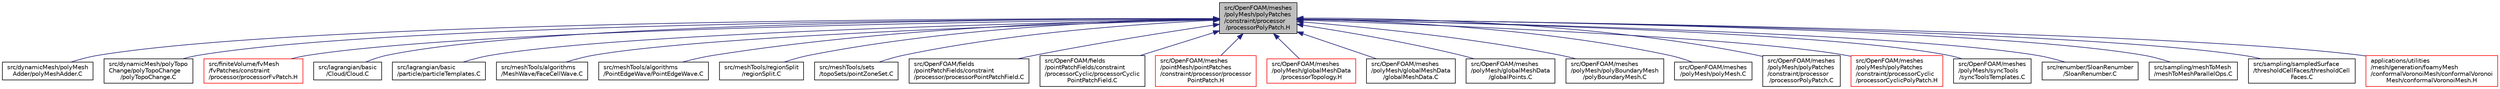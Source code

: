 digraph "src/OpenFOAM/meshes/polyMesh/polyPatches/constraint/processor/processorPolyPatch.H"
{
  bgcolor="transparent";
  edge [fontname="Helvetica",fontsize="10",labelfontname="Helvetica",labelfontsize="10"];
  node [fontname="Helvetica",fontsize="10",shape=record];
  Node240 [label="src/OpenFOAM/meshes\l/polyMesh/polyPatches\l/constraint/processor\l/processorPolyPatch.H",height=0.2,width=0.4,color="black", fillcolor="grey75", style="filled", fontcolor="black"];
  Node240 -> Node241 [dir="back",color="midnightblue",fontsize="10",style="solid",fontname="Helvetica"];
  Node241 [label="src/dynamicMesh/polyMesh\lAdder/polyMeshAdder.C",height=0.2,width=0.4,color="black",URL="$a00674.html"];
  Node240 -> Node242 [dir="back",color="midnightblue",fontsize="10",style="solid",fontname="Helvetica"];
  Node242 [label="src/dynamicMesh/polyTopo\lChange/polyTopoChange\l/polyTopoChange.C",height=0.2,width=0.4,color="black",URL="$a00788.html"];
  Node240 -> Node243 [dir="back",color="midnightblue",fontsize="10",style="solid",fontname="Helvetica"];
  Node243 [label="src/finiteVolume/fvMesh\l/fvPatches/constraint\l/processor/processorFvPatch.H",height=0.2,width=0.4,color="red",URL="$a03800.html"];
  Node240 -> Node269 [dir="back",color="midnightblue",fontsize="10",style="solid",fontname="Helvetica"];
  Node269 [label="src/lagrangian/basic\l/Cloud/Cloud.C",height=0.2,width=0.4,color="black",URL="$a05522.html"];
  Node240 -> Node270 [dir="back",color="midnightblue",fontsize="10",style="solid",fontname="Helvetica"];
  Node270 [label="src/lagrangian/basic\l/particle/particleTemplates.C",height=0.2,width=0.4,color="black",URL="$a05579.html"];
  Node240 -> Node271 [dir="back",color="midnightblue",fontsize="10",style="solid",fontname="Helvetica"];
  Node271 [label="src/meshTools/algorithms\l/MeshWave/FaceCellWave.C",height=0.2,width=0.4,color="black",URL="$a07850.html"];
  Node240 -> Node272 [dir="back",color="midnightblue",fontsize="10",style="solid",fontname="Helvetica"];
  Node272 [label="src/meshTools/algorithms\l/PointEdgeWave/PointEdgeWave.C",height=0.2,width=0.4,color="black",URL="$a07919.html"];
  Node240 -> Node273 [dir="back",color="midnightblue",fontsize="10",style="solid",fontname="Helvetica"];
  Node273 [label="src/meshTools/regionSplit\l/regionSplit.C",height=0.2,width=0.4,color="black",URL="$a08462.html"];
  Node240 -> Node274 [dir="back",color="midnightblue",fontsize="10",style="solid",fontname="Helvetica"];
  Node274 [label="src/meshTools/sets\l/topoSets/pointZoneSet.C",height=0.2,width=0.4,color="black",URL="$a08837.html"];
  Node240 -> Node275 [dir="back",color="midnightblue",fontsize="10",style="solid",fontname="Helvetica"];
  Node275 [label="src/OpenFOAM/fields\l/pointPatchFields/constraint\l/processor/processorPointPatchField.C",height=0.2,width=0.4,color="black",URL="$a10727.html"];
  Node240 -> Node276 [dir="back",color="midnightblue",fontsize="10",style="solid",fontname="Helvetica"];
  Node276 [label="src/OpenFOAM/fields\l/pointPatchFields/constraint\l/processorCyclic/processorCyclic\lPointPatchField.C",height=0.2,width=0.4,color="black",URL="$a10739.html"];
  Node240 -> Node277 [dir="back",color="midnightblue",fontsize="10",style="solid",fontname="Helvetica"];
  Node277 [label="src/OpenFOAM/meshes\l/pointMesh/pointPatches\l/constraint/processor/processor\lPointPatch.H",height=0.2,width=0.4,color="red",URL="$a12221.html"];
  Node240 -> Node289 [dir="back",color="midnightblue",fontsize="10",style="solid",fontname="Helvetica"];
  Node289 [label="src/OpenFOAM/meshes\l/polyMesh/globalMeshData\l/processorTopology.H",height=0.2,width=0.4,color="red",URL="$a12305.html"];
  Node240 -> Node304 [dir="back",color="midnightblue",fontsize="10",style="solid",fontname="Helvetica"];
  Node304 [label="src/OpenFOAM/meshes\l/polyMesh/globalMeshData\l/globalMeshData.C",height=0.2,width=0.4,color="black",URL="$a12290.html"];
  Node240 -> Node318 [dir="back",color="midnightblue",fontsize="10",style="solid",fontname="Helvetica"];
  Node318 [label="src/OpenFOAM/meshes\l/polyMesh/globalMeshData\l/globalPoints.C",height=0.2,width=0.4,color="black",URL="$a12299.html"];
  Node240 -> Node306 [dir="back",color="midnightblue",fontsize="10",style="solid",fontname="Helvetica"];
  Node306 [label="src/OpenFOAM/meshes\l/polyMesh/polyBoundaryMesh\l/polyBoundaryMesh.C",height=0.2,width=0.4,color="black",URL="$a12380.html"];
  Node240 -> Node307 [dir="back",color="midnightblue",fontsize="10",style="solid",fontname="Helvetica"];
  Node307 [label="src/OpenFOAM/meshes\l/polyMesh/polyMesh.C",height=0.2,width=0.4,color="black",URL="$a12395.html"];
  Node240 -> Node319 [dir="back",color="midnightblue",fontsize="10",style="solid",fontname="Helvetica"];
  Node319 [label="src/OpenFOAM/meshes\l/polyMesh/polyPatches\l/constraint/processor\l/processorPolyPatch.C",height=0.2,width=0.4,color="black",URL="$a12482.html"];
  Node240 -> Node320 [dir="back",color="midnightblue",fontsize="10",style="solid",fontname="Helvetica"];
  Node320 [label="src/OpenFOAM/meshes\l/polyMesh/polyPatches\l/constraint/processorCyclic\l/processorCyclicPolyPatch.H",height=0.2,width=0.4,color="red",URL="$a12491.html"];
  Node240 -> Node311 [dir="back",color="midnightblue",fontsize="10",style="solid",fontname="Helvetica"];
  Node311 [label="src/OpenFOAM/meshes\l/polyMesh/syncTools\l/syncToolsTemplates.C",height=0.2,width=0.4,color="black",URL="$a12539.html"];
  Node240 -> Node323 [dir="back",color="midnightblue",fontsize="10",style="solid",fontname="Helvetica"];
  Node323 [label="src/renumber/SloanRenumber\l/SloanRenumber.C",height=0.2,width=0.4,color="black",URL="$a14543.html"];
  Node240 -> Node324 [dir="back",color="midnightblue",fontsize="10",style="solid",fontname="Helvetica"];
  Node324 [label="src/sampling/meshToMesh\l/meshToMeshParallelOps.C",height=0.2,width=0.4,color="black",URL="$a14915.html"];
  Node240 -> Node325 [dir="back",color="midnightblue",fontsize="10",style="solid",fontname="Helvetica"];
  Node325 [label="src/sampling/sampledSurface\l/thresholdCellFaces/thresholdCell\lFaces.C",height=0.2,width=0.4,color="black",URL="$a15173.html"];
  Node240 -> Node326 [dir="back",color="midnightblue",fontsize="10",style="solid",fontname="Helvetica"];
  Node326 [label="applications/utilities\l/mesh/generation/foamyMesh\l/conformalVoronoiMesh/conformalVoronoi\lMesh/conformalVoronoiMesh.H",height=0.2,width=0.4,color="red",URL="$a18620.html"];
}
